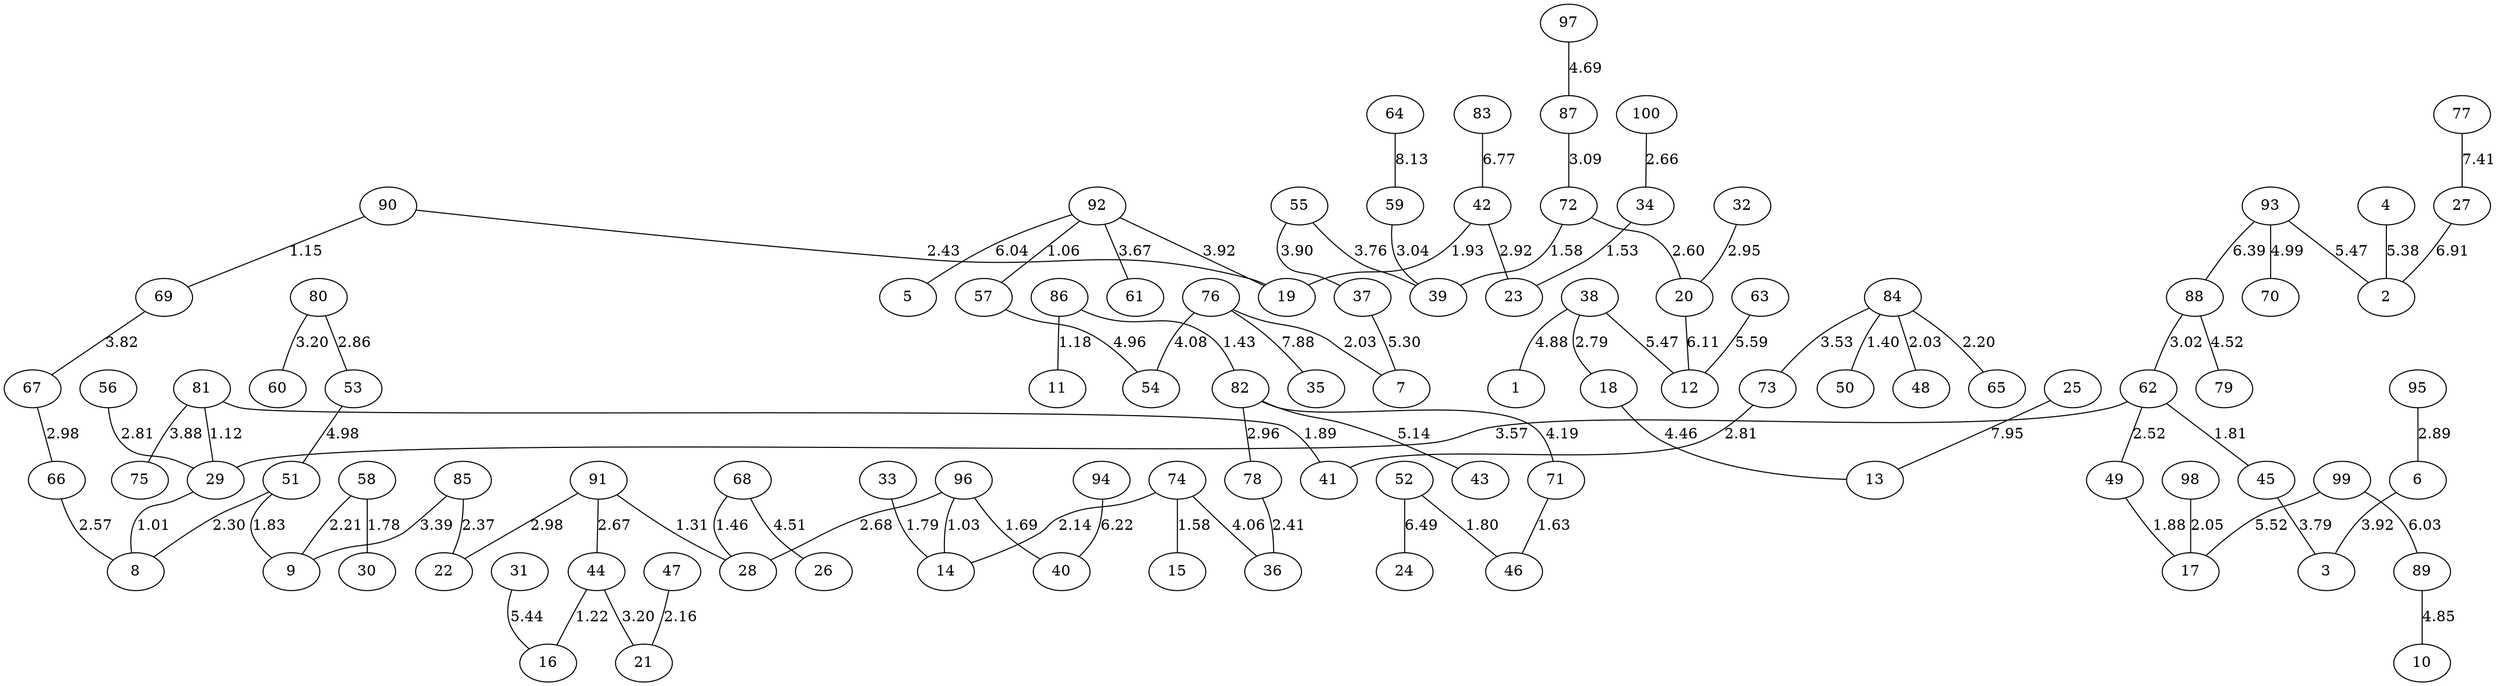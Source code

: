 graph {
29--8[label=1.01]
96--14[label=1.03]
92--57[label=1.06]
81--29[label=1.12]
90--69[label=1.15]
86--11[label=1.18]
44--16[label=1.22]
91--28[label=1.31]
84--50[label=1.40]
86--82[label=1.43]
68--28[label=1.46]
34--23[label=1.53]
72--39[label=1.58]
74--15[label=1.58]
71--46[label=1.63]
96--40[label=1.69]
58--30[label=1.78]
33--14[label=1.79]
52--46[label=1.80]
62--45[label=1.81]
51--9[label=1.83]
49--17[label=1.88]
81--41[label=1.89]
42--19[label=1.93]
76--7[label=2.03]
84--48[label=2.03]
98--17[label=2.05]
74--14[label=2.14]
47--21[label=2.16]
84--65[label=2.20]
58--9[label=2.21]
51--8[label=2.30]
85--22[label=2.37]
78--36[label=2.41]
90--19[label=2.43]
62--49[label=2.52]
66--8[label=2.57]
72--20[label=2.60]
100--34[label=2.66]
91--44[label=2.67]
96--28[label=2.68]
38--18[label=2.79]
56--29[label=2.81]
73--41[label=2.81]
80--53[label=2.86]
95--6[label=2.89]
42--23[label=2.92]
32--20[label=2.95]
82--78[label=2.96]
67--66[label=2.98]
91--22[label=2.98]
88--62[label=3.02]
59--39[label=3.04]
87--72[label=3.09]
80--60[label=3.20]
44--21[label=3.20]
85--9[label=3.39]
84--73[label=3.53]
62--29[label=3.57]
92--61[label=3.67]
55--39[label=3.76]
45--3[label=3.79]
69--67[label=3.82]
81--75[label=3.88]
55--37[label=3.90]
92--19[label=3.92]
6--3[label=3.92]
74--36[label=4.06]
76--54[label=4.08]
82--71[label=4.19]
18--13[label=4.46]
68--26[label=4.51]
88--79[label=4.52]
97--87[label=4.69]
89--10[label=4.85]
38--1[label=4.88]
57--54[label=4.96]
53--51[label=4.98]
93--70[label=4.99]
82--43[label=5.14]
37--7[label=5.30]
4--2[label=5.38]
31--16[label=5.44]
38--12[label=5.47]
93--2[label=5.47]
99--17[label=5.52]
63--12[label=5.59]
99--89[label=6.03]
92--5[label=6.04]
20--12[label=6.11]
94--40[label=6.22]
93--88[label=6.39]
52--24[label=6.49]
83--42[label=6.77]
27--2[label=6.91]
77--27[label=7.41]
76--35[label=7.88]
25--13[label=7.95]
64--59[label=8.13]
}
